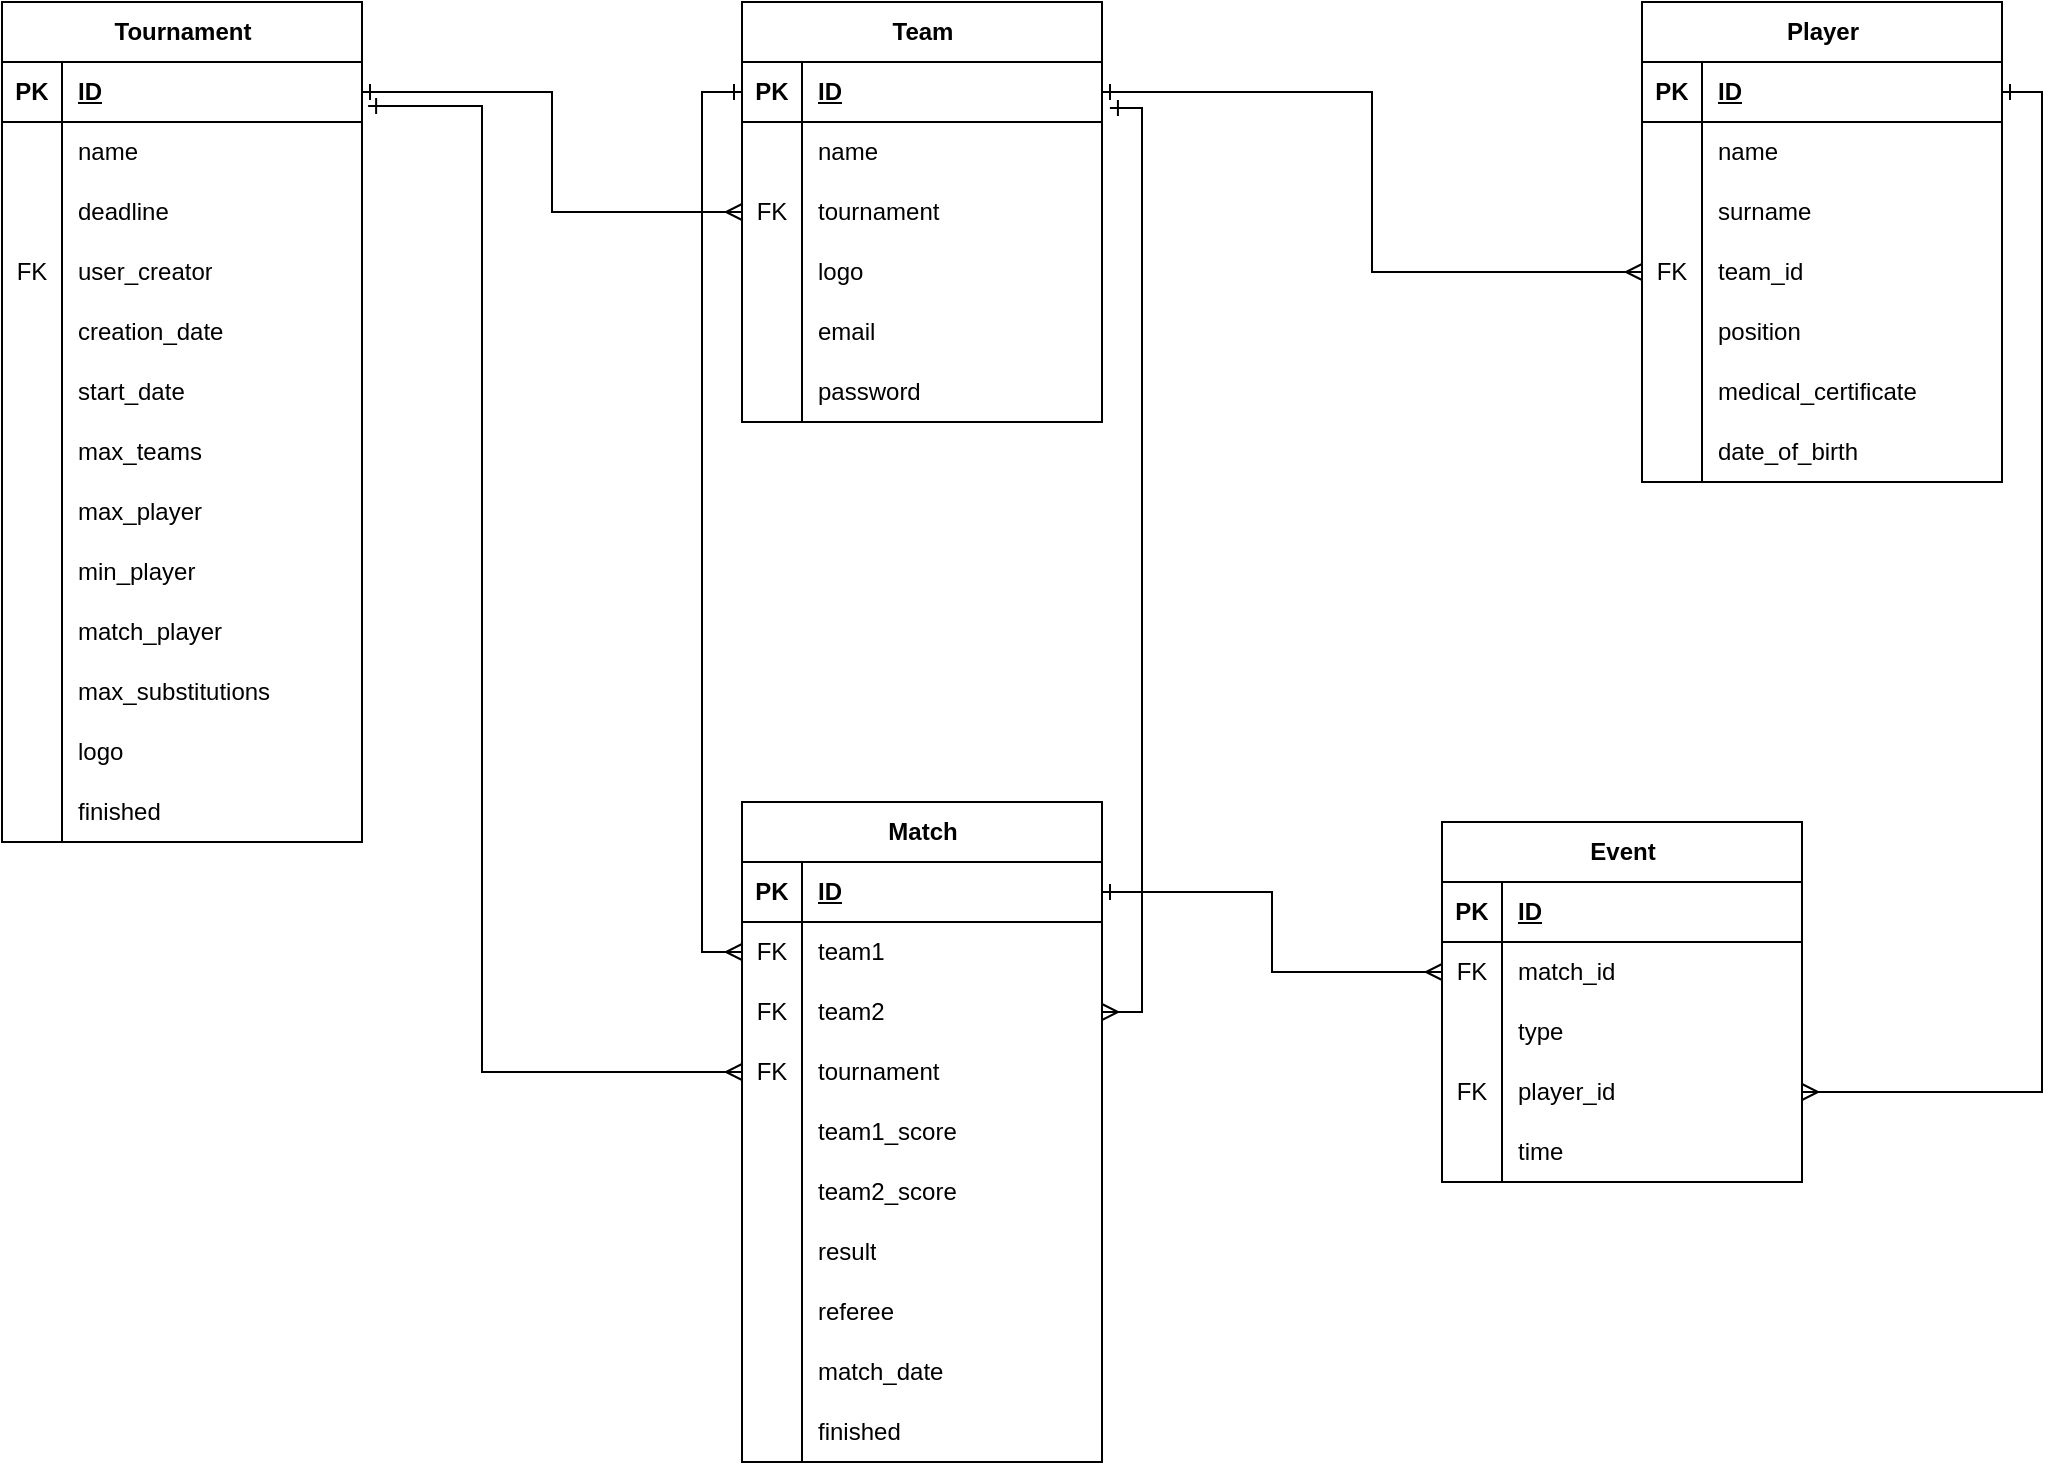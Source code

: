 <mxfile version="24.0.8" type="device">
  <diagram name="Pagina-1" id="2VP28un-fIEYMSZ0g0oz">
    <mxGraphModel dx="1257" dy="701" grid="1" gridSize="10" guides="1" tooltips="1" connect="1" arrows="1" fold="1" page="1" pageScale="1" pageWidth="827" pageHeight="1169" math="0" shadow="0">
      <root>
        <mxCell id="0" />
        <mxCell id="1" parent="0" />
        <mxCell id="irg3rvdTCw6RUKFHc3pi-14" value="Tournament" style="shape=table;startSize=30;container=1;collapsible=1;childLayout=tableLayout;fixedRows=1;rowLines=0;fontStyle=1;align=center;resizeLast=1;html=1;" parent="1" vertex="1">
          <mxGeometry x="190" y="130" width="180" height="420" as="geometry">
            <mxRectangle x="60" y="170" width="100" height="30" as="alternateBounds" />
          </mxGeometry>
        </mxCell>
        <mxCell id="irg3rvdTCw6RUKFHc3pi-15" value="" style="shape=tableRow;horizontal=0;startSize=0;swimlaneHead=0;swimlaneBody=0;fillColor=none;collapsible=0;dropTarget=0;points=[[0,0.5],[1,0.5]];portConstraint=eastwest;top=0;left=0;right=0;bottom=1;" parent="irg3rvdTCw6RUKFHc3pi-14" vertex="1">
          <mxGeometry y="30" width="180" height="30" as="geometry" />
        </mxCell>
        <mxCell id="irg3rvdTCw6RUKFHc3pi-16" value="PK" style="shape=partialRectangle;connectable=0;fillColor=none;top=0;left=0;bottom=0;right=0;fontStyle=1;overflow=hidden;whiteSpace=wrap;html=1;" parent="irg3rvdTCw6RUKFHc3pi-15" vertex="1">
          <mxGeometry width="30" height="30" as="geometry">
            <mxRectangle width="30" height="30" as="alternateBounds" />
          </mxGeometry>
        </mxCell>
        <mxCell id="irg3rvdTCw6RUKFHc3pi-17" value="ID" style="shape=partialRectangle;connectable=0;fillColor=none;top=0;left=0;bottom=0;right=0;align=left;spacingLeft=6;fontStyle=5;overflow=hidden;whiteSpace=wrap;html=1;" parent="irg3rvdTCw6RUKFHc3pi-15" vertex="1">
          <mxGeometry x="30" width="150" height="30" as="geometry">
            <mxRectangle width="150" height="30" as="alternateBounds" />
          </mxGeometry>
        </mxCell>
        <mxCell id="irg3rvdTCw6RUKFHc3pi-18" value="" style="shape=tableRow;horizontal=0;startSize=0;swimlaneHead=0;swimlaneBody=0;fillColor=none;collapsible=0;dropTarget=0;points=[[0,0.5],[1,0.5]];portConstraint=eastwest;top=0;left=0;right=0;bottom=0;" parent="irg3rvdTCw6RUKFHc3pi-14" vertex="1">
          <mxGeometry y="60" width="180" height="30" as="geometry" />
        </mxCell>
        <mxCell id="irg3rvdTCw6RUKFHc3pi-19" value="" style="shape=partialRectangle;connectable=0;fillColor=none;top=0;left=0;bottom=0;right=0;editable=1;overflow=hidden;whiteSpace=wrap;html=1;" parent="irg3rvdTCw6RUKFHc3pi-18" vertex="1">
          <mxGeometry width="30" height="30" as="geometry">
            <mxRectangle width="30" height="30" as="alternateBounds" />
          </mxGeometry>
        </mxCell>
        <mxCell id="irg3rvdTCw6RUKFHc3pi-20" value="name" style="shape=partialRectangle;connectable=0;fillColor=none;top=0;left=0;bottom=0;right=0;align=left;spacingLeft=6;overflow=hidden;whiteSpace=wrap;html=1;" parent="irg3rvdTCw6RUKFHc3pi-18" vertex="1">
          <mxGeometry x="30" width="150" height="30" as="geometry">
            <mxRectangle width="150" height="30" as="alternateBounds" />
          </mxGeometry>
        </mxCell>
        <mxCell id="irg3rvdTCw6RUKFHc3pi-21" value="" style="shape=tableRow;horizontal=0;startSize=0;swimlaneHead=0;swimlaneBody=0;fillColor=none;collapsible=0;dropTarget=0;points=[[0,0.5],[1,0.5]];portConstraint=eastwest;top=0;left=0;right=0;bottom=0;" parent="irg3rvdTCw6RUKFHc3pi-14" vertex="1">
          <mxGeometry y="90" width="180" height="30" as="geometry" />
        </mxCell>
        <mxCell id="irg3rvdTCw6RUKFHc3pi-22" value="" style="shape=partialRectangle;connectable=0;fillColor=none;top=0;left=0;bottom=0;right=0;editable=1;overflow=hidden;whiteSpace=wrap;html=1;" parent="irg3rvdTCw6RUKFHc3pi-21" vertex="1">
          <mxGeometry width="30" height="30" as="geometry">
            <mxRectangle width="30" height="30" as="alternateBounds" />
          </mxGeometry>
        </mxCell>
        <mxCell id="irg3rvdTCw6RUKFHc3pi-23" value="deadline" style="shape=partialRectangle;connectable=0;fillColor=none;top=0;left=0;bottom=0;right=0;align=left;spacingLeft=6;overflow=hidden;whiteSpace=wrap;html=1;" parent="irg3rvdTCw6RUKFHc3pi-21" vertex="1">
          <mxGeometry x="30" width="150" height="30" as="geometry">
            <mxRectangle width="150" height="30" as="alternateBounds" />
          </mxGeometry>
        </mxCell>
        <mxCell id="irg3rvdTCw6RUKFHc3pi-24" value="" style="shape=tableRow;horizontal=0;startSize=0;swimlaneHead=0;swimlaneBody=0;fillColor=none;collapsible=0;dropTarget=0;points=[[0,0.5],[1,0.5]];portConstraint=eastwest;top=0;left=0;right=0;bottom=0;" parent="irg3rvdTCw6RUKFHc3pi-14" vertex="1">
          <mxGeometry y="120" width="180" height="30" as="geometry" />
        </mxCell>
        <mxCell id="irg3rvdTCw6RUKFHc3pi-25" value="FK" style="shape=partialRectangle;connectable=0;fillColor=none;top=0;left=0;bottom=0;right=0;editable=1;overflow=hidden;whiteSpace=wrap;html=1;" parent="irg3rvdTCw6RUKFHc3pi-24" vertex="1">
          <mxGeometry width="30" height="30" as="geometry">
            <mxRectangle width="30" height="30" as="alternateBounds" />
          </mxGeometry>
        </mxCell>
        <mxCell id="irg3rvdTCw6RUKFHc3pi-26" value="user_creator" style="shape=partialRectangle;connectable=0;fillColor=none;top=0;left=0;bottom=0;right=0;align=left;spacingLeft=6;overflow=hidden;whiteSpace=wrap;html=1;" parent="irg3rvdTCw6RUKFHc3pi-24" vertex="1">
          <mxGeometry x="30" width="150" height="30" as="geometry">
            <mxRectangle width="150" height="30" as="alternateBounds" />
          </mxGeometry>
        </mxCell>
        <mxCell id="irg3rvdTCw6RUKFHc3pi-125" value="" style="shape=tableRow;horizontal=0;startSize=0;swimlaneHead=0;swimlaneBody=0;fillColor=none;collapsible=0;dropTarget=0;points=[[0,0.5],[1,0.5]];portConstraint=eastwest;top=0;left=0;right=0;bottom=0;" parent="irg3rvdTCw6RUKFHc3pi-14" vertex="1">
          <mxGeometry y="150" width="180" height="30" as="geometry" />
        </mxCell>
        <mxCell id="irg3rvdTCw6RUKFHc3pi-126" value="" style="shape=partialRectangle;connectable=0;fillColor=none;top=0;left=0;bottom=0;right=0;editable=1;overflow=hidden;whiteSpace=wrap;html=1;" parent="irg3rvdTCw6RUKFHc3pi-125" vertex="1">
          <mxGeometry width="30" height="30" as="geometry">
            <mxRectangle width="30" height="30" as="alternateBounds" />
          </mxGeometry>
        </mxCell>
        <mxCell id="irg3rvdTCw6RUKFHc3pi-127" value="creation_date" style="shape=partialRectangle;connectable=0;fillColor=none;top=0;left=0;bottom=0;right=0;align=left;spacingLeft=6;overflow=hidden;whiteSpace=wrap;html=1;" parent="irg3rvdTCw6RUKFHc3pi-125" vertex="1">
          <mxGeometry x="30" width="150" height="30" as="geometry">
            <mxRectangle width="150" height="30" as="alternateBounds" />
          </mxGeometry>
        </mxCell>
        <mxCell id="irg3rvdTCw6RUKFHc3pi-243" value="" style="shape=tableRow;horizontal=0;startSize=0;swimlaneHead=0;swimlaneBody=0;fillColor=none;collapsible=0;dropTarget=0;points=[[0,0.5],[1,0.5]];portConstraint=eastwest;top=0;left=0;right=0;bottom=0;" parent="irg3rvdTCw6RUKFHc3pi-14" vertex="1">
          <mxGeometry y="180" width="180" height="30" as="geometry" />
        </mxCell>
        <mxCell id="irg3rvdTCw6RUKFHc3pi-244" value="" style="shape=partialRectangle;connectable=0;fillColor=none;top=0;left=0;bottom=0;right=0;editable=1;overflow=hidden;whiteSpace=wrap;html=1;" parent="irg3rvdTCw6RUKFHc3pi-243" vertex="1">
          <mxGeometry width="30" height="30" as="geometry">
            <mxRectangle width="30" height="30" as="alternateBounds" />
          </mxGeometry>
        </mxCell>
        <mxCell id="irg3rvdTCw6RUKFHc3pi-245" value="start_date" style="shape=partialRectangle;connectable=0;fillColor=none;top=0;left=0;bottom=0;right=0;align=left;spacingLeft=6;overflow=hidden;whiteSpace=wrap;html=1;" parent="irg3rvdTCw6RUKFHc3pi-243" vertex="1">
          <mxGeometry x="30" width="150" height="30" as="geometry">
            <mxRectangle width="150" height="30" as="alternateBounds" />
          </mxGeometry>
        </mxCell>
        <mxCell id="irg3rvdTCw6RUKFHc3pi-128" value="" style="shape=tableRow;horizontal=0;startSize=0;swimlaneHead=0;swimlaneBody=0;fillColor=none;collapsible=0;dropTarget=0;points=[[0,0.5],[1,0.5]];portConstraint=eastwest;top=0;left=0;right=0;bottom=0;" parent="irg3rvdTCw6RUKFHc3pi-14" vertex="1">
          <mxGeometry y="210" width="180" height="30" as="geometry" />
        </mxCell>
        <mxCell id="irg3rvdTCw6RUKFHc3pi-129" value="" style="shape=partialRectangle;connectable=0;fillColor=none;top=0;left=0;bottom=0;right=0;editable=1;overflow=hidden;whiteSpace=wrap;html=1;" parent="irg3rvdTCw6RUKFHc3pi-128" vertex="1">
          <mxGeometry width="30" height="30" as="geometry">
            <mxRectangle width="30" height="30" as="alternateBounds" />
          </mxGeometry>
        </mxCell>
        <mxCell id="irg3rvdTCw6RUKFHc3pi-130" value="max_teams" style="shape=partialRectangle;connectable=0;fillColor=none;top=0;left=0;bottom=0;right=0;align=left;spacingLeft=6;overflow=hidden;whiteSpace=wrap;html=1;" parent="irg3rvdTCw6RUKFHc3pi-128" vertex="1">
          <mxGeometry x="30" width="150" height="30" as="geometry">
            <mxRectangle width="150" height="30" as="alternateBounds" />
          </mxGeometry>
        </mxCell>
        <mxCell id="irg3rvdTCw6RUKFHc3pi-131" value="" style="shape=tableRow;horizontal=0;startSize=0;swimlaneHead=0;swimlaneBody=0;fillColor=none;collapsible=0;dropTarget=0;points=[[0,0.5],[1,0.5]];portConstraint=eastwest;top=0;left=0;right=0;bottom=0;" parent="irg3rvdTCw6RUKFHc3pi-14" vertex="1">
          <mxGeometry y="240" width="180" height="30" as="geometry" />
        </mxCell>
        <mxCell id="irg3rvdTCw6RUKFHc3pi-132" value="" style="shape=partialRectangle;connectable=0;fillColor=none;top=0;left=0;bottom=0;right=0;editable=1;overflow=hidden;whiteSpace=wrap;html=1;" parent="irg3rvdTCw6RUKFHc3pi-131" vertex="1">
          <mxGeometry width="30" height="30" as="geometry">
            <mxRectangle width="30" height="30" as="alternateBounds" />
          </mxGeometry>
        </mxCell>
        <mxCell id="irg3rvdTCw6RUKFHc3pi-133" value="max_player" style="shape=partialRectangle;connectable=0;fillColor=none;top=0;left=0;bottom=0;right=0;align=left;spacingLeft=6;overflow=hidden;whiteSpace=wrap;html=1;" parent="irg3rvdTCw6RUKFHc3pi-131" vertex="1">
          <mxGeometry x="30" width="150" height="30" as="geometry">
            <mxRectangle width="150" height="30" as="alternateBounds" />
          </mxGeometry>
        </mxCell>
        <mxCell id="irg3rvdTCw6RUKFHc3pi-134" value="" style="shape=tableRow;horizontal=0;startSize=0;swimlaneHead=0;swimlaneBody=0;fillColor=none;collapsible=0;dropTarget=0;points=[[0,0.5],[1,0.5]];portConstraint=eastwest;top=0;left=0;right=0;bottom=0;" parent="irg3rvdTCw6RUKFHc3pi-14" vertex="1">
          <mxGeometry y="270" width="180" height="30" as="geometry" />
        </mxCell>
        <mxCell id="irg3rvdTCw6RUKFHc3pi-135" value="" style="shape=partialRectangle;connectable=0;fillColor=none;top=0;left=0;bottom=0;right=0;editable=1;overflow=hidden;whiteSpace=wrap;html=1;" parent="irg3rvdTCw6RUKFHc3pi-134" vertex="1">
          <mxGeometry width="30" height="30" as="geometry">
            <mxRectangle width="30" height="30" as="alternateBounds" />
          </mxGeometry>
        </mxCell>
        <mxCell id="irg3rvdTCw6RUKFHc3pi-136" value="min_player" style="shape=partialRectangle;connectable=0;fillColor=none;top=0;left=0;bottom=0;right=0;align=left;spacingLeft=6;overflow=hidden;whiteSpace=wrap;html=1;" parent="irg3rvdTCw6RUKFHc3pi-134" vertex="1">
          <mxGeometry x="30" width="150" height="30" as="geometry">
            <mxRectangle width="150" height="30" as="alternateBounds" />
          </mxGeometry>
        </mxCell>
        <mxCell id="irg3rvdTCw6RUKFHc3pi-137" value="" style="shape=tableRow;horizontal=0;startSize=0;swimlaneHead=0;swimlaneBody=0;fillColor=none;collapsible=0;dropTarget=0;points=[[0,0.5],[1,0.5]];portConstraint=eastwest;top=0;left=0;right=0;bottom=0;" parent="irg3rvdTCw6RUKFHc3pi-14" vertex="1">
          <mxGeometry y="300" width="180" height="30" as="geometry" />
        </mxCell>
        <mxCell id="irg3rvdTCw6RUKFHc3pi-138" value="" style="shape=partialRectangle;connectable=0;fillColor=none;top=0;left=0;bottom=0;right=0;editable=1;overflow=hidden;whiteSpace=wrap;html=1;" parent="irg3rvdTCw6RUKFHc3pi-137" vertex="1">
          <mxGeometry width="30" height="30" as="geometry">
            <mxRectangle width="30" height="30" as="alternateBounds" />
          </mxGeometry>
        </mxCell>
        <mxCell id="irg3rvdTCw6RUKFHc3pi-139" value="match_player" style="shape=partialRectangle;connectable=0;fillColor=none;top=0;left=0;bottom=0;right=0;align=left;spacingLeft=6;overflow=hidden;whiteSpace=wrap;html=1;" parent="irg3rvdTCw6RUKFHc3pi-137" vertex="1">
          <mxGeometry x="30" width="150" height="30" as="geometry">
            <mxRectangle width="150" height="30" as="alternateBounds" />
          </mxGeometry>
        </mxCell>
        <mxCell id="irg3rvdTCw6RUKFHc3pi-140" value="" style="shape=tableRow;horizontal=0;startSize=0;swimlaneHead=0;swimlaneBody=0;fillColor=none;collapsible=0;dropTarget=0;points=[[0,0.5],[1,0.5]];portConstraint=eastwest;top=0;left=0;right=0;bottom=0;" parent="irg3rvdTCw6RUKFHc3pi-14" vertex="1">
          <mxGeometry y="330" width="180" height="30" as="geometry" />
        </mxCell>
        <mxCell id="irg3rvdTCw6RUKFHc3pi-141" value="" style="shape=partialRectangle;connectable=0;fillColor=none;top=0;left=0;bottom=0;right=0;editable=1;overflow=hidden;whiteSpace=wrap;html=1;" parent="irg3rvdTCw6RUKFHc3pi-140" vertex="1">
          <mxGeometry width="30" height="30" as="geometry">
            <mxRectangle width="30" height="30" as="alternateBounds" />
          </mxGeometry>
        </mxCell>
        <mxCell id="irg3rvdTCw6RUKFHc3pi-142" value="max_substitutions" style="shape=partialRectangle;connectable=0;fillColor=none;top=0;left=0;bottom=0;right=0;align=left;spacingLeft=6;overflow=hidden;whiteSpace=wrap;html=1;" parent="irg3rvdTCw6RUKFHc3pi-140" vertex="1">
          <mxGeometry x="30" width="150" height="30" as="geometry">
            <mxRectangle width="150" height="30" as="alternateBounds" />
          </mxGeometry>
        </mxCell>
        <mxCell id="irg3rvdTCw6RUKFHc3pi-159" value="" style="shape=tableRow;horizontal=0;startSize=0;swimlaneHead=0;swimlaneBody=0;fillColor=none;collapsible=0;dropTarget=0;points=[[0,0.5],[1,0.5]];portConstraint=eastwest;top=0;left=0;right=0;bottom=0;" parent="irg3rvdTCw6RUKFHc3pi-14" vertex="1">
          <mxGeometry y="360" width="180" height="30" as="geometry" />
        </mxCell>
        <mxCell id="irg3rvdTCw6RUKFHc3pi-160" value="" style="shape=partialRectangle;connectable=0;fillColor=none;top=0;left=0;bottom=0;right=0;editable=1;overflow=hidden;whiteSpace=wrap;html=1;" parent="irg3rvdTCw6RUKFHc3pi-159" vertex="1">
          <mxGeometry width="30" height="30" as="geometry">
            <mxRectangle width="30" height="30" as="alternateBounds" />
          </mxGeometry>
        </mxCell>
        <mxCell id="irg3rvdTCw6RUKFHc3pi-161" value="logo" style="shape=partialRectangle;connectable=0;fillColor=none;top=0;left=0;bottom=0;right=0;align=left;spacingLeft=6;overflow=hidden;whiteSpace=wrap;html=1;" parent="irg3rvdTCw6RUKFHc3pi-159" vertex="1">
          <mxGeometry x="30" width="150" height="30" as="geometry">
            <mxRectangle width="150" height="30" as="alternateBounds" />
          </mxGeometry>
        </mxCell>
        <mxCell id="irg3rvdTCw6RUKFHc3pi-237" value="" style="shape=tableRow;horizontal=0;startSize=0;swimlaneHead=0;swimlaneBody=0;fillColor=none;collapsible=0;dropTarget=0;points=[[0,0.5],[1,0.5]];portConstraint=eastwest;top=0;left=0;right=0;bottom=0;" parent="irg3rvdTCw6RUKFHc3pi-14" vertex="1">
          <mxGeometry y="390" width="180" height="30" as="geometry" />
        </mxCell>
        <mxCell id="irg3rvdTCw6RUKFHc3pi-238" value="" style="shape=partialRectangle;connectable=0;fillColor=none;top=0;left=0;bottom=0;right=0;editable=1;overflow=hidden;whiteSpace=wrap;html=1;" parent="irg3rvdTCw6RUKFHc3pi-237" vertex="1">
          <mxGeometry width="30" height="30" as="geometry">
            <mxRectangle width="30" height="30" as="alternateBounds" />
          </mxGeometry>
        </mxCell>
        <mxCell id="irg3rvdTCw6RUKFHc3pi-239" value="finished" style="shape=partialRectangle;connectable=0;fillColor=none;top=0;left=0;bottom=0;right=0;align=left;spacingLeft=6;overflow=hidden;whiteSpace=wrap;html=1;" parent="irg3rvdTCw6RUKFHc3pi-237" vertex="1">
          <mxGeometry x="30" width="150" height="30" as="geometry">
            <mxRectangle width="150" height="30" as="alternateBounds" />
          </mxGeometry>
        </mxCell>
        <mxCell id="irg3rvdTCw6RUKFHc3pi-79" value="Player" style="shape=table;startSize=30;container=1;collapsible=1;childLayout=tableLayout;fixedRows=1;rowLines=0;fontStyle=1;align=center;resizeLast=1;html=1;" parent="1" vertex="1">
          <mxGeometry x="1010" y="130" width="180" height="240" as="geometry" />
        </mxCell>
        <mxCell id="irg3rvdTCw6RUKFHc3pi-80" value="" style="shape=tableRow;horizontal=0;startSize=0;swimlaneHead=0;swimlaneBody=0;fillColor=none;collapsible=0;dropTarget=0;points=[[0,0.5],[1,0.5]];portConstraint=eastwest;top=0;left=0;right=0;bottom=1;" parent="irg3rvdTCw6RUKFHc3pi-79" vertex="1">
          <mxGeometry y="30" width="180" height="30" as="geometry" />
        </mxCell>
        <mxCell id="irg3rvdTCw6RUKFHc3pi-81" value="PK" style="shape=partialRectangle;connectable=0;fillColor=none;top=0;left=0;bottom=0;right=0;fontStyle=1;overflow=hidden;whiteSpace=wrap;html=1;" parent="irg3rvdTCw6RUKFHc3pi-80" vertex="1">
          <mxGeometry width="30" height="30" as="geometry">
            <mxRectangle width="30" height="30" as="alternateBounds" />
          </mxGeometry>
        </mxCell>
        <mxCell id="irg3rvdTCw6RUKFHc3pi-82" value="ID" style="shape=partialRectangle;connectable=0;fillColor=none;top=0;left=0;bottom=0;right=0;align=left;spacingLeft=6;fontStyle=5;overflow=hidden;whiteSpace=wrap;html=1;" parent="irg3rvdTCw6RUKFHc3pi-80" vertex="1">
          <mxGeometry x="30" width="150" height="30" as="geometry">
            <mxRectangle width="150" height="30" as="alternateBounds" />
          </mxGeometry>
        </mxCell>
        <mxCell id="irg3rvdTCw6RUKFHc3pi-83" value="" style="shape=tableRow;horizontal=0;startSize=0;swimlaneHead=0;swimlaneBody=0;fillColor=none;collapsible=0;dropTarget=0;points=[[0,0.5],[1,0.5]];portConstraint=eastwest;top=0;left=0;right=0;bottom=0;" parent="irg3rvdTCw6RUKFHc3pi-79" vertex="1">
          <mxGeometry y="60" width="180" height="30" as="geometry" />
        </mxCell>
        <mxCell id="irg3rvdTCw6RUKFHc3pi-84" value="" style="shape=partialRectangle;connectable=0;fillColor=none;top=0;left=0;bottom=0;right=0;editable=1;overflow=hidden;whiteSpace=wrap;html=1;" parent="irg3rvdTCw6RUKFHc3pi-83" vertex="1">
          <mxGeometry width="30" height="30" as="geometry">
            <mxRectangle width="30" height="30" as="alternateBounds" />
          </mxGeometry>
        </mxCell>
        <mxCell id="irg3rvdTCw6RUKFHc3pi-85" value="name" style="shape=partialRectangle;connectable=0;fillColor=none;top=0;left=0;bottom=0;right=0;align=left;spacingLeft=6;overflow=hidden;whiteSpace=wrap;html=1;" parent="irg3rvdTCw6RUKFHc3pi-83" vertex="1">
          <mxGeometry x="30" width="150" height="30" as="geometry">
            <mxRectangle width="150" height="30" as="alternateBounds" />
          </mxGeometry>
        </mxCell>
        <mxCell id="irg3rvdTCw6RUKFHc3pi-86" value="" style="shape=tableRow;horizontal=0;startSize=0;swimlaneHead=0;swimlaneBody=0;fillColor=none;collapsible=0;dropTarget=0;points=[[0,0.5],[1,0.5]];portConstraint=eastwest;top=0;left=0;right=0;bottom=0;" parent="irg3rvdTCw6RUKFHc3pi-79" vertex="1">
          <mxGeometry y="90" width="180" height="30" as="geometry" />
        </mxCell>
        <mxCell id="irg3rvdTCw6RUKFHc3pi-87" value="" style="shape=partialRectangle;connectable=0;fillColor=none;top=0;left=0;bottom=0;right=0;editable=1;overflow=hidden;whiteSpace=wrap;html=1;" parent="irg3rvdTCw6RUKFHc3pi-86" vertex="1">
          <mxGeometry width="30" height="30" as="geometry">
            <mxRectangle width="30" height="30" as="alternateBounds" />
          </mxGeometry>
        </mxCell>
        <mxCell id="irg3rvdTCw6RUKFHc3pi-88" value="surname" style="shape=partialRectangle;connectable=0;fillColor=none;top=0;left=0;bottom=0;right=0;align=left;spacingLeft=6;overflow=hidden;whiteSpace=wrap;html=1;" parent="irg3rvdTCw6RUKFHc3pi-86" vertex="1">
          <mxGeometry x="30" width="150" height="30" as="geometry">
            <mxRectangle width="150" height="30" as="alternateBounds" />
          </mxGeometry>
        </mxCell>
        <mxCell id="irg3rvdTCw6RUKFHc3pi-89" value="" style="shape=tableRow;horizontal=0;startSize=0;swimlaneHead=0;swimlaneBody=0;fillColor=none;collapsible=0;dropTarget=0;points=[[0,0.5],[1,0.5]];portConstraint=eastwest;top=0;left=0;right=0;bottom=0;" parent="irg3rvdTCw6RUKFHc3pi-79" vertex="1">
          <mxGeometry y="120" width="180" height="30" as="geometry" />
        </mxCell>
        <mxCell id="irg3rvdTCw6RUKFHc3pi-90" value="FK" style="shape=partialRectangle;connectable=0;fillColor=none;top=0;left=0;bottom=0;right=0;editable=1;overflow=hidden;whiteSpace=wrap;html=1;" parent="irg3rvdTCw6RUKFHc3pi-89" vertex="1">
          <mxGeometry width="30" height="30" as="geometry">
            <mxRectangle width="30" height="30" as="alternateBounds" />
          </mxGeometry>
        </mxCell>
        <mxCell id="irg3rvdTCw6RUKFHc3pi-91" value="team_id" style="shape=partialRectangle;connectable=0;fillColor=none;top=0;left=0;bottom=0;right=0;align=left;spacingLeft=6;overflow=hidden;whiteSpace=wrap;html=1;" parent="irg3rvdTCw6RUKFHc3pi-89" vertex="1">
          <mxGeometry x="30" width="150" height="30" as="geometry">
            <mxRectangle width="150" height="30" as="alternateBounds" />
          </mxGeometry>
        </mxCell>
        <mxCell id="irg3rvdTCw6RUKFHc3pi-206" value="" style="shape=tableRow;horizontal=0;startSize=0;swimlaneHead=0;swimlaneBody=0;fillColor=none;collapsible=0;dropTarget=0;points=[[0,0.5],[1,0.5]];portConstraint=eastwest;top=0;left=0;right=0;bottom=0;" parent="irg3rvdTCw6RUKFHc3pi-79" vertex="1">
          <mxGeometry y="150" width="180" height="30" as="geometry" />
        </mxCell>
        <mxCell id="irg3rvdTCw6RUKFHc3pi-207" value="" style="shape=partialRectangle;connectable=0;fillColor=none;top=0;left=0;bottom=0;right=0;editable=1;overflow=hidden;whiteSpace=wrap;html=1;" parent="irg3rvdTCw6RUKFHc3pi-206" vertex="1">
          <mxGeometry width="30" height="30" as="geometry">
            <mxRectangle width="30" height="30" as="alternateBounds" />
          </mxGeometry>
        </mxCell>
        <mxCell id="irg3rvdTCw6RUKFHc3pi-208" value="position" style="shape=partialRectangle;connectable=0;fillColor=none;top=0;left=0;bottom=0;right=0;align=left;spacingLeft=6;overflow=hidden;whiteSpace=wrap;html=1;" parent="irg3rvdTCw6RUKFHc3pi-206" vertex="1">
          <mxGeometry x="30" width="150" height="30" as="geometry">
            <mxRectangle width="150" height="30" as="alternateBounds" />
          </mxGeometry>
        </mxCell>
        <mxCell id="irg3rvdTCw6RUKFHc3pi-209" value="" style="shape=tableRow;horizontal=0;startSize=0;swimlaneHead=0;swimlaneBody=0;fillColor=none;collapsible=0;dropTarget=0;points=[[0,0.5],[1,0.5]];portConstraint=eastwest;top=0;left=0;right=0;bottom=0;" parent="irg3rvdTCw6RUKFHc3pi-79" vertex="1">
          <mxGeometry y="180" width="180" height="30" as="geometry" />
        </mxCell>
        <mxCell id="irg3rvdTCw6RUKFHc3pi-210" value="" style="shape=partialRectangle;connectable=0;fillColor=none;top=0;left=0;bottom=0;right=0;editable=1;overflow=hidden;whiteSpace=wrap;html=1;" parent="irg3rvdTCw6RUKFHc3pi-209" vertex="1">
          <mxGeometry width="30" height="30" as="geometry">
            <mxRectangle width="30" height="30" as="alternateBounds" />
          </mxGeometry>
        </mxCell>
        <mxCell id="irg3rvdTCw6RUKFHc3pi-211" value="medical_certificate" style="shape=partialRectangle;connectable=0;fillColor=none;top=0;left=0;bottom=0;right=0;align=left;spacingLeft=6;overflow=hidden;whiteSpace=wrap;html=1;" parent="irg3rvdTCw6RUKFHc3pi-209" vertex="1">
          <mxGeometry x="30" width="150" height="30" as="geometry">
            <mxRectangle width="150" height="30" as="alternateBounds" />
          </mxGeometry>
        </mxCell>
        <mxCell id="irg3rvdTCw6RUKFHc3pi-231" value="" style="shape=tableRow;horizontal=0;startSize=0;swimlaneHead=0;swimlaneBody=0;fillColor=none;collapsible=0;dropTarget=0;points=[[0,0.5],[1,0.5]];portConstraint=eastwest;top=0;left=0;right=0;bottom=0;" parent="irg3rvdTCw6RUKFHc3pi-79" vertex="1">
          <mxGeometry y="210" width="180" height="30" as="geometry" />
        </mxCell>
        <mxCell id="irg3rvdTCw6RUKFHc3pi-232" value="" style="shape=partialRectangle;connectable=0;fillColor=none;top=0;left=0;bottom=0;right=0;editable=1;overflow=hidden;whiteSpace=wrap;html=1;" parent="irg3rvdTCw6RUKFHc3pi-231" vertex="1">
          <mxGeometry width="30" height="30" as="geometry">
            <mxRectangle width="30" height="30" as="alternateBounds" />
          </mxGeometry>
        </mxCell>
        <mxCell id="irg3rvdTCw6RUKFHc3pi-233" value="date_of_birth" style="shape=partialRectangle;connectable=0;fillColor=none;top=0;left=0;bottom=0;right=0;align=left;spacingLeft=6;overflow=hidden;whiteSpace=wrap;html=1;" parent="irg3rvdTCw6RUKFHc3pi-231" vertex="1">
          <mxGeometry x="30" width="150" height="30" as="geometry">
            <mxRectangle width="150" height="30" as="alternateBounds" />
          </mxGeometry>
        </mxCell>
        <mxCell id="irg3rvdTCw6RUKFHc3pi-92" value="Match" style="shape=table;startSize=30;container=1;collapsible=1;childLayout=tableLayout;fixedRows=1;rowLines=0;fontStyle=1;align=center;resizeLast=1;html=1;" parent="1" vertex="1">
          <mxGeometry x="560" y="530" width="180" height="330" as="geometry" />
        </mxCell>
        <mxCell id="irg3rvdTCw6RUKFHc3pi-93" value="" style="shape=tableRow;horizontal=0;startSize=0;swimlaneHead=0;swimlaneBody=0;fillColor=none;collapsible=0;dropTarget=0;points=[[0,0.5],[1,0.5]];portConstraint=eastwest;top=0;left=0;right=0;bottom=1;" parent="irg3rvdTCw6RUKFHc3pi-92" vertex="1">
          <mxGeometry y="30" width="180" height="30" as="geometry" />
        </mxCell>
        <mxCell id="irg3rvdTCw6RUKFHc3pi-94" value="PK" style="shape=partialRectangle;connectable=0;fillColor=none;top=0;left=0;bottom=0;right=0;fontStyle=1;overflow=hidden;whiteSpace=wrap;html=1;" parent="irg3rvdTCw6RUKFHc3pi-93" vertex="1">
          <mxGeometry width="30" height="30" as="geometry">
            <mxRectangle width="30" height="30" as="alternateBounds" />
          </mxGeometry>
        </mxCell>
        <mxCell id="irg3rvdTCw6RUKFHc3pi-95" value="ID" style="shape=partialRectangle;connectable=0;fillColor=none;top=0;left=0;bottom=0;right=0;align=left;spacingLeft=6;fontStyle=5;overflow=hidden;whiteSpace=wrap;html=1;" parent="irg3rvdTCw6RUKFHc3pi-93" vertex="1">
          <mxGeometry x="30" width="150" height="30" as="geometry">
            <mxRectangle width="150" height="30" as="alternateBounds" />
          </mxGeometry>
        </mxCell>
        <mxCell id="irg3rvdTCw6RUKFHc3pi-96" value="" style="shape=tableRow;horizontal=0;startSize=0;swimlaneHead=0;swimlaneBody=0;fillColor=none;collapsible=0;dropTarget=0;points=[[0,0.5],[1,0.5]];portConstraint=eastwest;top=0;left=0;right=0;bottom=0;" parent="irg3rvdTCw6RUKFHc3pi-92" vertex="1">
          <mxGeometry y="60" width="180" height="30" as="geometry" />
        </mxCell>
        <mxCell id="irg3rvdTCw6RUKFHc3pi-97" value="FK" style="shape=partialRectangle;connectable=0;fillColor=none;top=0;left=0;bottom=0;right=0;editable=1;overflow=hidden;whiteSpace=wrap;html=1;" parent="irg3rvdTCw6RUKFHc3pi-96" vertex="1">
          <mxGeometry width="30" height="30" as="geometry">
            <mxRectangle width="30" height="30" as="alternateBounds" />
          </mxGeometry>
        </mxCell>
        <mxCell id="irg3rvdTCw6RUKFHc3pi-98" value="team1" style="shape=partialRectangle;connectable=0;fillColor=none;top=0;left=0;bottom=0;right=0;align=left;spacingLeft=6;overflow=hidden;whiteSpace=wrap;html=1;" parent="irg3rvdTCw6RUKFHc3pi-96" vertex="1">
          <mxGeometry x="30" width="150" height="30" as="geometry">
            <mxRectangle width="150" height="30" as="alternateBounds" />
          </mxGeometry>
        </mxCell>
        <mxCell id="irg3rvdTCw6RUKFHc3pi-99" value="" style="shape=tableRow;horizontal=0;startSize=0;swimlaneHead=0;swimlaneBody=0;fillColor=none;collapsible=0;dropTarget=0;points=[[0,0.5],[1,0.5]];portConstraint=eastwest;top=0;left=0;right=0;bottom=0;" parent="irg3rvdTCw6RUKFHc3pi-92" vertex="1">
          <mxGeometry y="90" width="180" height="30" as="geometry" />
        </mxCell>
        <mxCell id="irg3rvdTCw6RUKFHc3pi-100" value="FK" style="shape=partialRectangle;connectable=0;fillColor=none;top=0;left=0;bottom=0;right=0;editable=1;overflow=hidden;whiteSpace=wrap;html=1;" parent="irg3rvdTCw6RUKFHc3pi-99" vertex="1">
          <mxGeometry width="30" height="30" as="geometry">
            <mxRectangle width="30" height="30" as="alternateBounds" />
          </mxGeometry>
        </mxCell>
        <mxCell id="irg3rvdTCw6RUKFHc3pi-101" value="team2" style="shape=partialRectangle;connectable=0;fillColor=none;top=0;left=0;bottom=0;right=0;align=left;spacingLeft=6;overflow=hidden;whiteSpace=wrap;html=1;" parent="irg3rvdTCw6RUKFHc3pi-99" vertex="1">
          <mxGeometry x="30" width="150" height="30" as="geometry">
            <mxRectangle width="150" height="30" as="alternateBounds" />
          </mxGeometry>
        </mxCell>
        <mxCell id="irg3rvdTCw6RUKFHc3pi-102" value="" style="shape=tableRow;horizontal=0;startSize=0;swimlaneHead=0;swimlaneBody=0;fillColor=none;collapsible=0;dropTarget=0;points=[[0,0.5],[1,0.5]];portConstraint=eastwest;top=0;left=0;right=0;bottom=0;" parent="irg3rvdTCw6RUKFHc3pi-92" vertex="1">
          <mxGeometry y="120" width="180" height="30" as="geometry" />
        </mxCell>
        <mxCell id="irg3rvdTCw6RUKFHc3pi-103" value="FK" style="shape=partialRectangle;connectable=0;fillColor=none;top=0;left=0;bottom=0;right=0;editable=1;overflow=hidden;whiteSpace=wrap;html=1;" parent="irg3rvdTCw6RUKFHc3pi-102" vertex="1">
          <mxGeometry width="30" height="30" as="geometry">
            <mxRectangle width="30" height="30" as="alternateBounds" />
          </mxGeometry>
        </mxCell>
        <mxCell id="irg3rvdTCw6RUKFHc3pi-104" value="tournament" style="shape=partialRectangle;connectable=0;fillColor=none;top=0;left=0;bottom=0;right=0;align=left;spacingLeft=6;overflow=hidden;whiteSpace=wrap;html=1;" parent="irg3rvdTCw6RUKFHc3pi-102" vertex="1">
          <mxGeometry x="30" width="150" height="30" as="geometry">
            <mxRectangle width="150" height="30" as="alternateBounds" />
          </mxGeometry>
        </mxCell>
        <mxCell id="irg3rvdTCw6RUKFHc3pi-307" value="" style="shape=tableRow;horizontal=0;startSize=0;swimlaneHead=0;swimlaneBody=0;fillColor=none;collapsible=0;dropTarget=0;points=[[0,0.5],[1,0.5]];portConstraint=eastwest;top=0;left=0;right=0;bottom=0;" parent="irg3rvdTCw6RUKFHc3pi-92" vertex="1">
          <mxGeometry y="150" width="180" height="30" as="geometry" />
        </mxCell>
        <mxCell id="irg3rvdTCw6RUKFHc3pi-308" value="" style="shape=partialRectangle;connectable=0;fillColor=none;top=0;left=0;bottom=0;right=0;editable=1;overflow=hidden;whiteSpace=wrap;html=1;" parent="irg3rvdTCw6RUKFHc3pi-307" vertex="1">
          <mxGeometry width="30" height="30" as="geometry">
            <mxRectangle width="30" height="30" as="alternateBounds" />
          </mxGeometry>
        </mxCell>
        <mxCell id="irg3rvdTCw6RUKFHc3pi-309" value="team1_score" style="shape=partialRectangle;connectable=0;fillColor=none;top=0;left=0;bottom=0;right=0;align=left;spacingLeft=6;overflow=hidden;whiteSpace=wrap;html=1;" parent="irg3rvdTCw6RUKFHc3pi-307" vertex="1">
          <mxGeometry x="30" width="150" height="30" as="geometry">
            <mxRectangle width="150" height="30" as="alternateBounds" />
          </mxGeometry>
        </mxCell>
        <mxCell id="irg3rvdTCw6RUKFHc3pi-349" value="" style="shape=tableRow;horizontal=0;startSize=0;swimlaneHead=0;swimlaneBody=0;fillColor=none;collapsible=0;dropTarget=0;points=[[0,0.5],[1,0.5]];portConstraint=eastwest;top=0;left=0;right=0;bottom=0;" parent="irg3rvdTCw6RUKFHc3pi-92" vertex="1">
          <mxGeometry y="180" width="180" height="30" as="geometry" />
        </mxCell>
        <mxCell id="irg3rvdTCw6RUKFHc3pi-350" value="&lt;span style=&quot;white-space: pre;&quot;&gt;&#x9;&lt;/span&gt;" style="shape=partialRectangle;connectable=0;fillColor=none;top=0;left=0;bottom=0;right=0;editable=1;overflow=hidden;whiteSpace=wrap;html=1;" parent="irg3rvdTCw6RUKFHc3pi-349" vertex="1">
          <mxGeometry width="30" height="30" as="geometry">
            <mxRectangle width="30" height="30" as="alternateBounds" />
          </mxGeometry>
        </mxCell>
        <mxCell id="irg3rvdTCw6RUKFHc3pi-351" value="team2_score" style="shape=partialRectangle;connectable=0;fillColor=none;top=0;left=0;bottom=0;right=0;align=left;spacingLeft=6;overflow=hidden;whiteSpace=wrap;html=1;" parent="irg3rvdTCw6RUKFHc3pi-349" vertex="1">
          <mxGeometry x="30" width="150" height="30" as="geometry">
            <mxRectangle width="150" height="30" as="alternateBounds" />
          </mxGeometry>
        </mxCell>
        <mxCell id="irg3rvdTCw6RUKFHc3pi-346" value="" style="shape=tableRow;horizontal=0;startSize=0;swimlaneHead=0;swimlaneBody=0;fillColor=none;collapsible=0;dropTarget=0;points=[[0,0.5],[1,0.5]];portConstraint=eastwest;top=0;left=0;right=0;bottom=0;" parent="irg3rvdTCw6RUKFHc3pi-92" vertex="1">
          <mxGeometry y="210" width="180" height="30" as="geometry" />
        </mxCell>
        <mxCell id="irg3rvdTCw6RUKFHc3pi-347" value="&lt;span style=&quot;white-space: pre;&quot;&gt;&#x9;&lt;/span&gt;" style="shape=partialRectangle;connectable=0;fillColor=none;top=0;left=0;bottom=0;right=0;editable=1;overflow=hidden;whiteSpace=wrap;html=1;" parent="irg3rvdTCw6RUKFHc3pi-346" vertex="1">
          <mxGeometry width="30" height="30" as="geometry">
            <mxRectangle width="30" height="30" as="alternateBounds" />
          </mxGeometry>
        </mxCell>
        <mxCell id="irg3rvdTCw6RUKFHc3pi-348" value="result" style="shape=partialRectangle;connectable=0;fillColor=none;top=0;left=0;bottom=0;right=0;align=left;spacingLeft=6;overflow=hidden;whiteSpace=wrap;html=1;" parent="irg3rvdTCw6RUKFHc3pi-346" vertex="1">
          <mxGeometry x="30" width="150" height="30" as="geometry">
            <mxRectangle width="150" height="30" as="alternateBounds" />
          </mxGeometry>
        </mxCell>
        <mxCell id="irg3rvdTCw6RUKFHc3pi-310" value="" style="shape=tableRow;horizontal=0;startSize=0;swimlaneHead=0;swimlaneBody=0;fillColor=none;collapsible=0;dropTarget=0;points=[[0,0.5],[1,0.5]];portConstraint=eastwest;top=0;left=0;right=0;bottom=0;" parent="irg3rvdTCw6RUKFHc3pi-92" vertex="1">
          <mxGeometry y="240" width="180" height="30" as="geometry" />
        </mxCell>
        <mxCell id="irg3rvdTCw6RUKFHc3pi-311" value="" style="shape=partialRectangle;connectable=0;fillColor=none;top=0;left=0;bottom=0;right=0;editable=1;overflow=hidden;whiteSpace=wrap;html=1;" parent="irg3rvdTCw6RUKFHc3pi-310" vertex="1">
          <mxGeometry width="30" height="30" as="geometry">
            <mxRectangle width="30" height="30" as="alternateBounds" />
          </mxGeometry>
        </mxCell>
        <mxCell id="irg3rvdTCw6RUKFHc3pi-312" value="referee" style="shape=partialRectangle;connectable=0;fillColor=none;top=0;left=0;bottom=0;right=0;align=left;spacingLeft=6;overflow=hidden;whiteSpace=wrap;html=1;" parent="irg3rvdTCw6RUKFHc3pi-310" vertex="1">
          <mxGeometry x="30" width="150" height="30" as="geometry">
            <mxRectangle width="150" height="30" as="alternateBounds" />
          </mxGeometry>
        </mxCell>
        <mxCell id="irg3rvdTCw6RUKFHc3pi-342" value="" style="shape=tableRow;horizontal=0;startSize=0;swimlaneHead=0;swimlaneBody=0;fillColor=none;collapsible=0;dropTarget=0;points=[[0,0.5],[1,0.5]];portConstraint=eastwest;top=0;left=0;right=0;bottom=0;" parent="irg3rvdTCw6RUKFHc3pi-92" vertex="1">
          <mxGeometry y="270" width="180" height="30" as="geometry" />
        </mxCell>
        <mxCell id="irg3rvdTCw6RUKFHc3pi-343" value="" style="shape=partialRectangle;connectable=0;fillColor=none;top=0;left=0;bottom=0;right=0;editable=1;overflow=hidden;whiteSpace=wrap;html=1;" parent="irg3rvdTCw6RUKFHc3pi-342" vertex="1">
          <mxGeometry width="30" height="30" as="geometry">
            <mxRectangle width="30" height="30" as="alternateBounds" />
          </mxGeometry>
        </mxCell>
        <mxCell id="irg3rvdTCw6RUKFHc3pi-344" value="match_date" style="shape=partialRectangle;connectable=0;fillColor=none;top=0;left=0;bottom=0;right=0;align=left;spacingLeft=6;overflow=hidden;whiteSpace=wrap;html=1;" parent="irg3rvdTCw6RUKFHc3pi-342" vertex="1">
          <mxGeometry x="30" width="150" height="30" as="geometry">
            <mxRectangle width="150" height="30" as="alternateBounds" />
          </mxGeometry>
        </mxCell>
        <mxCell id="irg3rvdTCw6RUKFHc3pi-358" value="" style="shape=tableRow;horizontal=0;startSize=0;swimlaneHead=0;swimlaneBody=0;fillColor=none;collapsible=0;dropTarget=0;points=[[0,0.5],[1,0.5]];portConstraint=eastwest;top=0;left=0;right=0;bottom=0;" parent="irg3rvdTCw6RUKFHc3pi-92" vertex="1">
          <mxGeometry y="300" width="180" height="30" as="geometry" />
        </mxCell>
        <mxCell id="irg3rvdTCw6RUKFHc3pi-359" value="" style="shape=partialRectangle;connectable=0;fillColor=none;top=0;left=0;bottom=0;right=0;editable=1;overflow=hidden;whiteSpace=wrap;html=1;" parent="irg3rvdTCw6RUKFHc3pi-358" vertex="1">
          <mxGeometry width="30" height="30" as="geometry">
            <mxRectangle width="30" height="30" as="alternateBounds" />
          </mxGeometry>
        </mxCell>
        <mxCell id="irg3rvdTCw6RUKFHc3pi-360" value="finished" style="shape=partialRectangle;connectable=0;fillColor=none;top=0;left=0;bottom=0;right=0;align=left;spacingLeft=6;overflow=hidden;whiteSpace=wrap;html=1;" parent="irg3rvdTCw6RUKFHc3pi-358" vertex="1">
          <mxGeometry x="30" width="150" height="30" as="geometry">
            <mxRectangle width="150" height="30" as="alternateBounds" />
          </mxGeometry>
        </mxCell>
        <mxCell id="irg3rvdTCw6RUKFHc3pi-105" value="Team" style="shape=table;startSize=30;container=1;collapsible=1;childLayout=tableLayout;fixedRows=1;rowLines=0;fontStyle=1;align=center;resizeLast=1;html=1;" parent="1" vertex="1">
          <mxGeometry x="560" y="130" width="180" height="210" as="geometry" />
        </mxCell>
        <mxCell id="irg3rvdTCw6RUKFHc3pi-106" value="" style="shape=tableRow;horizontal=0;startSize=0;swimlaneHead=0;swimlaneBody=0;fillColor=none;collapsible=0;dropTarget=0;points=[[0,0.5],[1,0.5]];portConstraint=eastwest;top=0;left=0;right=0;bottom=1;" parent="irg3rvdTCw6RUKFHc3pi-105" vertex="1">
          <mxGeometry y="30" width="180" height="30" as="geometry" />
        </mxCell>
        <mxCell id="irg3rvdTCw6RUKFHc3pi-107" value="PK" style="shape=partialRectangle;connectable=0;fillColor=none;top=0;left=0;bottom=0;right=0;fontStyle=1;overflow=hidden;whiteSpace=wrap;html=1;" parent="irg3rvdTCw6RUKFHc3pi-106" vertex="1">
          <mxGeometry width="30" height="30" as="geometry">
            <mxRectangle width="30" height="30" as="alternateBounds" />
          </mxGeometry>
        </mxCell>
        <mxCell id="irg3rvdTCw6RUKFHc3pi-108" value="ID" style="shape=partialRectangle;connectable=0;fillColor=none;top=0;left=0;bottom=0;right=0;align=left;spacingLeft=6;fontStyle=5;overflow=hidden;whiteSpace=wrap;html=1;" parent="irg3rvdTCw6RUKFHc3pi-106" vertex="1">
          <mxGeometry x="30" width="150" height="30" as="geometry">
            <mxRectangle width="150" height="30" as="alternateBounds" />
          </mxGeometry>
        </mxCell>
        <mxCell id="irg3rvdTCw6RUKFHc3pi-109" value="" style="shape=tableRow;horizontal=0;startSize=0;swimlaneHead=0;swimlaneBody=0;fillColor=none;collapsible=0;dropTarget=0;points=[[0,0.5],[1,0.5]];portConstraint=eastwest;top=0;left=0;right=0;bottom=0;" parent="irg3rvdTCw6RUKFHc3pi-105" vertex="1">
          <mxGeometry y="60" width="180" height="30" as="geometry" />
        </mxCell>
        <mxCell id="irg3rvdTCw6RUKFHc3pi-110" value="" style="shape=partialRectangle;connectable=0;fillColor=none;top=0;left=0;bottom=0;right=0;editable=1;overflow=hidden;whiteSpace=wrap;html=1;" parent="irg3rvdTCw6RUKFHc3pi-109" vertex="1">
          <mxGeometry width="30" height="30" as="geometry">
            <mxRectangle width="30" height="30" as="alternateBounds" />
          </mxGeometry>
        </mxCell>
        <mxCell id="irg3rvdTCw6RUKFHc3pi-111" value="name" style="shape=partialRectangle;connectable=0;fillColor=none;top=0;left=0;bottom=0;right=0;align=left;spacingLeft=6;overflow=hidden;whiteSpace=wrap;html=1;" parent="irg3rvdTCw6RUKFHc3pi-109" vertex="1">
          <mxGeometry x="30" width="150" height="30" as="geometry">
            <mxRectangle width="150" height="30" as="alternateBounds" />
          </mxGeometry>
        </mxCell>
        <mxCell id="irg3rvdTCw6RUKFHc3pi-162" value="" style="shape=tableRow;horizontal=0;startSize=0;swimlaneHead=0;swimlaneBody=0;fillColor=none;collapsible=0;dropTarget=0;points=[[0,0.5],[1,0.5]];portConstraint=eastwest;top=0;left=0;right=0;bottom=0;" parent="irg3rvdTCw6RUKFHc3pi-105" vertex="1">
          <mxGeometry y="90" width="180" height="30" as="geometry" />
        </mxCell>
        <mxCell id="irg3rvdTCw6RUKFHc3pi-163" value="FK" style="shape=partialRectangle;connectable=0;fillColor=none;top=0;left=0;bottom=0;right=0;editable=1;overflow=hidden;whiteSpace=wrap;html=1;" parent="irg3rvdTCw6RUKFHc3pi-162" vertex="1">
          <mxGeometry width="30" height="30" as="geometry">
            <mxRectangle width="30" height="30" as="alternateBounds" />
          </mxGeometry>
        </mxCell>
        <mxCell id="irg3rvdTCw6RUKFHc3pi-164" value="tournament" style="shape=partialRectangle;connectable=0;fillColor=none;top=0;left=0;bottom=0;right=0;align=left;spacingLeft=6;overflow=hidden;whiteSpace=wrap;html=1;" parent="irg3rvdTCw6RUKFHc3pi-162" vertex="1">
          <mxGeometry x="30" width="150" height="30" as="geometry">
            <mxRectangle width="150" height="30" as="alternateBounds" />
          </mxGeometry>
        </mxCell>
        <mxCell id="irg3rvdTCw6RUKFHc3pi-115" value="" style="shape=tableRow;horizontal=0;startSize=0;swimlaneHead=0;swimlaneBody=0;fillColor=none;collapsible=0;dropTarget=0;points=[[0,0.5],[1,0.5]];portConstraint=eastwest;top=0;left=0;right=0;bottom=0;" parent="irg3rvdTCw6RUKFHc3pi-105" vertex="1">
          <mxGeometry y="120" width="180" height="30" as="geometry" />
        </mxCell>
        <mxCell id="irg3rvdTCw6RUKFHc3pi-116" value="" style="shape=partialRectangle;connectable=0;fillColor=none;top=0;left=0;bottom=0;right=0;editable=1;overflow=hidden;whiteSpace=wrap;html=1;" parent="irg3rvdTCw6RUKFHc3pi-115" vertex="1">
          <mxGeometry width="30" height="30" as="geometry">
            <mxRectangle width="30" height="30" as="alternateBounds" />
          </mxGeometry>
        </mxCell>
        <mxCell id="irg3rvdTCw6RUKFHc3pi-117" value="logo" style="shape=partialRectangle;connectable=0;fillColor=none;top=0;left=0;bottom=0;right=0;align=left;spacingLeft=6;overflow=hidden;whiteSpace=wrap;html=1;" parent="irg3rvdTCw6RUKFHc3pi-115" vertex="1">
          <mxGeometry x="30" width="150" height="30" as="geometry">
            <mxRectangle width="150" height="30" as="alternateBounds" />
          </mxGeometry>
        </mxCell>
        <mxCell id="irg3rvdTCw6RUKFHc3pi-198" value="" style="shape=tableRow;horizontal=0;startSize=0;swimlaneHead=0;swimlaneBody=0;fillColor=none;collapsible=0;dropTarget=0;points=[[0,0.5],[1,0.5]];portConstraint=eastwest;top=0;left=0;right=0;bottom=0;" parent="irg3rvdTCw6RUKFHc3pi-105" vertex="1">
          <mxGeometry y="150" width="180" height="30" as="geometry" />
        </mxCell>
        <mxCell id="irg3rvdTCw6RUKFHc3pi-199" value="" style="shape=partialRectangle;connectable=0;fillColor=none;top=0;left=0;bottom=0;right=0;editable=1;overflow=hidden;whiteSpace=wrap;html=1;" parent="irg3rvdTCw6RUKFHc3pi-198" vertex="1">
          <mxGeometry width="30" height="30" as="geometry">
            <mxRectangle width="30" height="30" as="alternateBounds" />
          </mxGeometry>
        </mxCell>
        <mxCell id="irg3rvdTCw6RUKFHc3pi-200" value="email" style="shape=partialRectangle;connectable=0;fillColor=none;top=0;left=0;bottom=0;right=0;align=left;spacingLeft=6;overflow=hidden;whiteSpace=wrap;html=1;" parent="irg3rvdTCw6RUKFHc3pi-198" vertex="1">
          <mxGeometry x="30" width="150" height="30" as="geometry">
            <mxRectangle width="150" height="30" as="alternateBounds" />
          </mxGeometry>
        </mxCell>
        <mxCell id="irg3rvdTCw6RUKFHc3pi-201" value="" style="shape=tableRow;horizontal=0;startSize=0;swimlaneHead=0;swimlaneBody=0;fillColor=none;collapsible=0;dropTarget=0;points=[[0,0.5],[1,0.5]];portConstraint=eastwest;top=0;left=0;right=0;bottom=0;" parent="irg3rvdTCw6RUKFHc3pi-105" vertex="1">
          <mxGeometry y="180" width="180" height="30" as="geometry" />
        </mxCell>
        <mxCell id="irg3rvdTCw6RUKFHc3pi-202" value="" style="shape=partialRectangle;connectable=0;fillColor=none;top=0;left=0;bottom=0;right=0;editable=1;overflow=hidden;whiteSpace=wrap;html=1;" parent="irg3rvdTCw6RUKFHc3pi-201" vertex="1">
          <mxGeometry width="30" height="30" as="geometry">
            <mxRectangle width="30" height="30" as="alternateBounds" />
          </mxGeometry>
        </mxCell>
        <mxCell id="irg3rvdTCw6RUKFHc3pi-203" value="password" style="shape=partialRectangle;connectable=0;fillColor=none;top=0;left=0;bottom=0;right=0;align=left;spacingLeft=6;overflow=hidden;whiteSpace=wrap;html=1;" parent="irg3rvdTCw6RUKFHc3pi-201" vertex="1">
          <mxGeometry x="30" width="150" height="30" as="geometry">
            <mxRectangle width="150" height="30" as="alternateBounds" />
          </mxGeometry>
        </mxCell>
        <mxCell id="irg3rvdTCw6RUKFHc3pi-204" style="edgeStyle=orthogonalEdgeStyle;rounded=0;orthogonalLoop=1;jettySize=auto;html=1;exitX=0;exitY=0.5;exitDx=0;exitDy=0;entryX=1;entryY=0.5;entryDx=0;entryDy=0;strokeColor=default;align=center;verticalAlign=middle;fontFamily=Helvetica;fontSize=11;fontColor=default;labelBackgroundColor=default;startArrow=ERmany;startFill=0;endArrow=ERone;endFill=0;" parent="1" source="irg3rvdTCw6RUKFHc3pi-162" target="irg3rvdTCw6RUKFHc3pi-15" edge="1">
          <mxGeometry relative="1" as="geometry" />
        </mxCell>
        <mxCell id="irg3rvdTCw6RUKFHc3pi-246" style="edgeStyle=orthogonalEdgeStyle;rounded=0;orthogonalLoop=1;jettySize=auto;html=1;exitX=0;exitY=0.5;exitDx=0;exitDy=0;entryX=1;entryY=0.5;entryDx=0;entryDy=0;strokeColor=default;align=center;verticalAlign=middle;fontFamily=Helvetica;fontSize=11;fontColor=default;labelBackgroundColor=default;startArrow=ERmany;startFill=0;endArrow=ERone;endFill=0;" parent="1" source="irg3rvdTCw6RUKFHc3pi-89" target="irg3rvdTCw6RUKFHc3pi-106" edge="1">
          <mxGeometry relative="1" as="geometry" />
        </mxCell>
        <mxCell id="irg3rvdTCw6RUKFHc3pi-319" style="edgeStyle=orthogonalEdgeStyle;rounded=0;orthogonalLoop=1;jettySize=auto;html=1;exitX=0;exitY=0.5;exitDx=0;exitDy=0;entryX=0;entryY=0.5;entryDx=0;entryDy=0;strokeColor=default;align=center;verticalAlign=middle;fontFamily=Helvetica;fontSize=11;fontColor=default;labelBackgroundColor=default;startArrow=ERmany;startFill=0;endArrow=ERone;endFill=0;" parent="1" source="irg3rvdTCw6RUKFHc3pi-96" target="irg3rvdTCw6RUKFHc3pi-106" edge="1">
          <mxGeometry relative="1" as="geometry" />
        </mxCell>
        <mxCell id="irg3rvdTCw6RUKFHc3pi-320" style="edgeStyle=orthogonalEdgeStyle;rounded=0;orthogonalLoop=1;jettySize=auto;html=1;exitX=1;exitY=0.5;exitDx=0;exitDy=0;entryX=1.022;entryY=0.767;entryDx=0;entryDy=0;entryPerimeter=0;strokeColor=default;align=center;verticalAlign=middle;fontFamily=Helvetica;fontSize=11;fontColor=default;labelBackgroundColor=default;startArrow=ERmany;startFill=0;endArrow=ERone;endFill=0;" parent="1" source="irg3rvdTCw6RUKFHc3pi-99" target="irg3rvdTCw6RUKFHc3pi-106" edge="1">
          <mxGeometry relative="1" as="geometry" />
        </mxCell>
        <mxCell id="irg3rvdTCw6RUKFHc3pi-321" style="edgeStyle=orthogonalEdgeStyle;rounded=0;orthogonalLoop=1;jettySize=auto;html=1;exitX=0;exitY=0.5;exitDx=0;exitDy=0;entryX=1.017;entryY=0.733;entryDx=0;entryDy=0;entryPerimeter=0;strokeColor=default;align=center;verticalAlign=middle;fontFamily=Helvetica;fontSize=11;fontColor=default;labelBackgroundColor=default;startArrow=ERmany;startFill=0;endArrow=ERone;endFill=0;" parent="1" source="irg3rvdTCw6RUKFHc3pi-102" target="irg3rvdTCw6RUKFHc3pi-15" edge="1">
          <mxGeometry relative="1" as="geometry">
            <Array as="points">
              <mxPoint x="430" y="665" />
              <mxPoint x="430" y="182" />
            </Array>
          </mxGeometry>
        </mxCell>
        <mxCell id="irg3rvdTCw6RUKFHc3pi-322" value="Event" style="shape=table;startSize=30;container=1;collapsible=1;childLayout=tableLayout;fixedRows=1;rowLines=0;fontStyle=1;align=center;resizeLast=1;html=1;" parent="1" vertex="1">
          <mxGeometry x="910" y="540" width="180" height="180" as="geometry" />
        </mxCell>
        <mxCell id="irg3rvdTCw6RUKFHc3pi-323" value="" style="shape=tableRow;horizontal=0;startSize=0;swimlaneHead=0;swimlaneBody=0;fillColor=none;collapsible=0;dropTarget=0;points=[[0,0.5],[1,0.5]];portConstraint=eastwest;top=0;left=0;right=0;bottom=1;" parent="irg3rvdTCw6RUKFHc3pi-322" vertex="1">
          <mxGeometry y="30" width="180" height="30" as="geometry" />
        </mxCell>
        <mxCell id="irg3rvdTCw6RUKFHc3pi-324" value="PK" style="shape=partialRectangle;connectable=0;fillColor=none;top=0;left=0;bottom=0;right=0;fontStyle=1;overflow=hidden;whiteSpace=wrap;html=1;" parent="irg3rvdTCw6RUKFHc3pi-323" vertex="1">
          <mxGeometry width="30" height="30" as="geometry">
            <mxRectangle width="30" height="30" as="alternateBounds" />
          </mxGeometry>
        </mxCell>
        <mxCell id="irg3rvdTCw6RUKFHc3pi-325" value="ID" style="shape=partialRectangle;connectable=0;fillColor=none;top=0;left=0;bottom=0;right=0;align=left;spacingLeft=6;fontStyle=5;overflow=hidden;whiteSpace=wrap;html=1;" parent="irg3rvdTCw6RUKFHc3pi-323" vertex="1">
          <mxGeometry x="30" width="150" height="30" as="geometry">
            <mxRectangle width="150" height="30" as="alternateBounds" />
          </mxGeometry>
        </mxCell>
        <mxCell id="irg3rvdTCw6RUKFHc3pi-326" value="" style="shape=tableRow;horizontal=0;startSize=0;swimlaneHead=0;swimlaneBody=0;fillColor=none;collapsible=0;dropTarget=0;points=[[0,0.5],[1,0.5]];portConstraint=eastwest;top=0;left=0;right=0;bottom=0;" parent="irg3rvdTCw6RUKFHc3pi-322" vertex="1">
          <mxGeometry y="60" width="180" height="30" as="geometry" />
        </mxCell>
        <mxCell id="irg3rvdTCw6RUKFHc3pi-327" value="FK" style="shape=partialRectangle;connectable=0;fillColor=none;top=0;left=0;bottom=0;right=0;editable=1;overflow=hidden;whiteSpace=wrap;html=1;" parent="irg3rvdTCw6RUKFHc3pi-326" vertex="1">
          <mxGeometry width="30" height="30" as="geometry">
            <mxRectangle width="30" height="30" as="alternateBounds" />
          </mxGeometry>
        </mxCell>
        <mxCell id="irg3rvdTCw6RUKFHc3pi-328" value="match_id" style="shape=partialRectangle;connectable=0;fillColor=none;top=0;left=0;bottom=0;right=0;align=left;spacingLeft=6;overflow=hidden;whiteSpace=wrap;html=1;" parent="irg3rvdTCw6RUKFHc3pi-326" vertex="1">
          <mxGeometry x="30" width="150" height="30" as="geometry">
            <mxRectangle width="150" height="30" as="alternateBounds" />
          </mxGeometry>
        </mxCell>
        <mxCell id="irg3rvdTCw6RUKFHc3pi-329" value="" style="shape=tableRow;horizontal=0;startSize=0;swimlaneHead=0;swimlaneBody=0;fillColor=none;collapsible=0;dropTarget=0;points=[[0,0.5],[1,0.5]];portConstraint=eastwest;top=0;left=0;right=0;bottom=0;" parent="irg3rvdTCw6RUKFHc3pi-322" vertex="1">
          <mxGeometry y="90" width="180" height="30" as="geometry" />
        </mxCell>
        <mxCell id="irg3rvdTCw6RUKFHc3pi-330" value="" style="shape=partialRectangle;connectable=0;fillColor=none;top=0;left=0;bottom=0;right=0;editable=1;overflow=hidden;whiteSpace=wrap;html=1;" parent="irg3rvdTCw6RUKFHc3pi-329" vertex="1">
          <mxGeometry width="30" height="30" as="geometry">
            <mxRectangle width="30" height="30" as="alternateBounds" />
          </mxGeometry>
        </mxCell>
        <mxCell id="irg3rvdTCw6RUKFHc3pi-331" value="type" style="shape=partialRectangle;connectable=0;fillColor=none;top=0;left=0;bottom=0;right=0;align=left;spacingLeft=6;overflow=hidden;whiteSpace=wrap;html=1;" parent="irg3rvdTCw6RUKFHc3pi-329" vertex="1">
          <mxGeometry x="30" width="150" height="30" as="geometry">
            <mxRectangle width="150" height="30" as="alternateBounds" />
          </mxGeometry>
        </mxCell>
        <mxCell id="irg3rvdTCw6RUKFHc3pi-332" value="" style="shape=tableRow;horizontal=0;startSize=0;swimlaneHead=0;swimlaneBody=0;fillColor=none;collapsible=0;dropTarget=0;points=[[0,0.5],[1,0.5]];portConstraint=eastwest;top=0;left=0;right=0;bottom=0;" parent="irg3rvdTCw6RUKFHc3pi-322" vertex="1">
          <mxGeometry y="120" width="180" height="30" as="geometry" />
        </mxCell>
        <mxCell id="irg3rvdTCw6RUKFHc3pi-333" value="FK" style="shape=partialRectangle;connectable=0;fillColor=none;top=0;left=0;bottom=0;right=0;editable=1;overflow=hidden;whiteSpace=wrap;html=1;" parent="irg3rvdTCw6RUKFHc3pi-332" vertex="1">
          <mxGeometry width="30" height="30" as="geometry">
            <mxRectangle width="30" height="30" as="alternateBounds" />
          </mxGeometry>
        </mxCell>
        <mxCell id="irg3rvdTCw6RUKFHc3pi-334" value="player_id" style="shape=partialRectangle;connectable=0;fillColor=none;top=0;left=0;bottom=0;right=0;align=left;spacingLeft=6;overflow=hidden;whiteSpace=wrap;html=1;" parent="irg3rvdTCw6RUKFHc3pi-332" vertex="1">
          <mxGeometry x="30" width="150" height="30" as="geometry">
            <mxRectangle width="150" height="30" as="alternateBounds" />
          </mxGeometry>
        </mxCell>
        <mxCell id="irg3rvdTCw6RUKFHc3pi-335" value="" style="shape=tableRow;horizontal=0;startSize=0;swimlaneHead=0;swimlaneBody=0;fillColor=none;collapsible=0;dropTarget=0;points=[[0,0.5],[1,0.5]];portConstraint=eastwest;top=0;left=0;right=0;bottom=0;" parent="irg3rvdTCw6RUKFHc3pi-322" vertex="1">
          <mxGeometry y="150" width="180" height="30" as="geometry" />
        </mxCell>
        <mxCell id="irg3rvdTCw6RUKFHc3pi-336" value="" style="shape=partialRectangle;connectable=0;fillColor=none;top=0;left=0;bottom=0;right=0;editable=1;overflow=hidden;whiteSpace=wrap;html=1;" parent="irg3rvdTCw6RUKFHc3pi-335" vertex="1">
          <mxGeometry width="30" height="30" as="geometry">
            <mxRectangle width="30" height="30" as="alternateBounds" />
          </mxGeometry>
        </mxCell>
        <mxCell id="irg3rvdTCw6RUKFHc3pi-337" value="time" style="shape=partialRectangle;connectable=0;fillColor=none;top=0;left=0;bottom=0;right=0;align=left;spacingLeft=6;overflow=hidden;whiteSpace=wrap;html=1;" parent="irg3rvdTCw6RUKFHc3pi-335" vertex="1">
          <mxGeometry x="30" width="150" height="30" as="geometry">
            <mxRectangle width="150" height="30" as="alternateBounds" />
          </mxGeometry>
        </mxCell>
        <mxCell id="irg3rvdTCw6RUKFHc3pi-341" style="edgeStyle=orthogonalEdgeStyle;rounded=0;orthogonalLoop=1;jettySize=auto;html=1;exitX=0;exitY=0.5;exitDx=0;exitDy=0;entryX=1;entryY=0.5;entryDx=0;entryDy=0;strokeColor=default;align=center;verticalAlign=middle;fontFamily=Helvetica;fontSize=11;fontColor=default;labelBackgroundColor=default;startArrow=ERmany;startFill=0;endArrow=ERone;endFill=0;" parent="1" source="irg3rvdTCw6RUKFHc3pi-326" target="irg3rvdTCw6RUKFHc3pi-93" edge="1">
          <mxGeometry relative="1" as="geometry" />
        </mxCell>
        <mxCell id="irg3rvdTCw6RUKFHc3pi-345" style="edgeStyle=orthogonalEdgeStyle;rounded=0;orthogonalLoop=1;jettySize=auto;html=1;exitX=1;exitY=0.5;exitDx=0;exitDy=0;entryX=1;entryY=0.5;entryDx=0;entryDy=0;strokeColor=default;align=center;verticalAlign=middle;fontFamily=Helvetica;fontSize=11;fontColor=default;labelBackgroundColor=default;startArrow=ERmany;startFill=0;endArrow=ERone;endFill=0;" parent="1" source="irg3rvdTCw6RUKFHc3pi-332" target="irg3rvdTCw6RUKFHc3pi-80" edge="1">
          <mxGeometry relative="1" as="geometry" />
        </mxCell>
      </root>
    </mxGraphModel>
  </diagram>
</mxfile>
